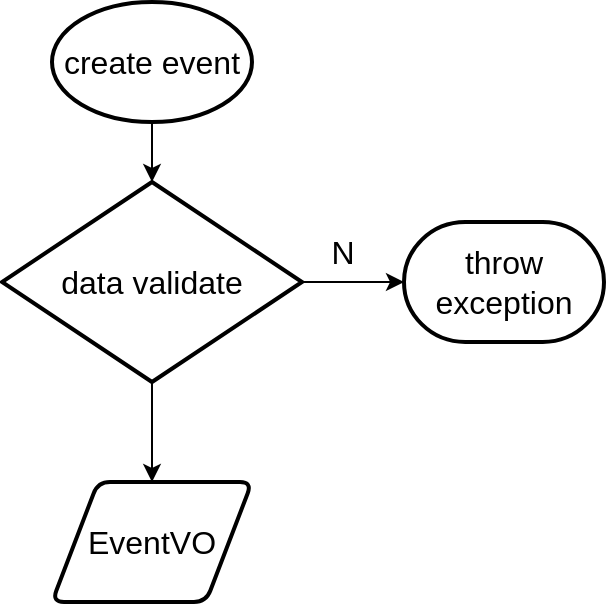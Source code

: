 <mxfile version="20.5.3" type="github">
  <diagram id="C5RBs43oDa-KdzZeNtuy" name="Page-1">
    <mxGraphModel dx="946" dy="613" grid="1" gridSize="10" guides="1" tooltips="1" connect="1" arrows="1" fold="1" page="1" pageScale="1" pageWidth="827" pageHeight="1169" math="0" shadow="0">
      <root>
        <mxCell id="WIyWlLk6GJQsqaUBKTNV-0" />
        <mxCell id="WIyWlLk6GJQsqaUBKTNV-1" parent="WIyWlLk6GJQsqaUBKTNV-0" />
        <mxCell id="9KIrp4HpUsfoCS3ftsVx-5" style="edgeStyle=orthogonalEdgeStyle;rounded=0;orthogonalLoop=1;jettySize=auto;html=1;entryX=0.5;entryY=0;entryDx=0;entryDy=0;entryPerimeter=0;" edge="1" parent="WIyWlLk6GJQsqaUBKTNV-1" source="9KIrp4HpUsfoCS3ftsVx-0" target="9KIrp4HpUsfoCS3ftsVx-2">
          <mxGeometry relative="1" as="geometry" />
        </mxCell>
        <mxCell id="9KIrp4HpUsfoCS3ftsVx-0" value="create event" style="strokeWidth=2;html=1;shape=mxgraph.flowchart.start_1;whiteSpace=wrap;fontSize=16;" vertex="1" parent="WIyWlLk6GJQsqaUBKTNV-1">
          <mxGeometry x="364" y="40" width="100" height="60" as="geometry" />
        </mxCell>
        <mxCell id="9KIrp4HpUsfoCS3ftsVx-1" style="edgeStyle=orthogonalEdgeStyle;rounded=0;orthogonalLoop=1;jettySize=auto;html=1;entryX=0;entryY=0.5;entryDx=0;entryDy=0;entryPerimeter=0;" edge="1" parent="WIyWlLk6GJQsqaUBKTNV-1" source="9KIrp4HpUsfoCS3ftsVx-2" target="9KIrp4HpUsfoCS3ftsVx-4">
          <mxGeometry relative="1" as="geometry">
            <mxPoint x="615" y="260" as="targetPoint" />
          </mxGeometry>
        </mxCell>
        <mxCell id="9KIrp4HpUsfoCS3ftsVx-7" style="rounded=0;orthogonalLoop=1;jettySize=auto;html=1;entryX=0.5;entryY=0;entryDx=0;entryDy=0;fontSize=16;" edge="1" parent="WIyWlLk6GJQsqaUBKTNV-1" source="9KIrp4HpUsfoCS3ftsVx-2" target="9KIrp4HpUsfoCS3ftsVx-8">
          <mxGeometry relative="1" as="geometry">
            <mxPoint x="414" y="280" as="targetPoint" />
          </mxGeometry>
        </mxCell>
        <mxCell id="9KIrp4HpUsfoCS3ftsVx-2" value="data validate" style="strokeWidth=2;html=1;shape=mxgraph.flowchart.decision;whiteSpace=wrap;fontSize=16;" vertex="1" parent="WIyWlLk6GJQsqaUBKTNV-1">
          <mxGeometry x="339" y="130" width="150" height="100" as="geometry" />
        </mxCell>
        <mxCell id="9KIrp4HpUsfoCS3ftsVx-3" value="N" style="text;html=1;align=center;verticalAlign=middle;resizable=0;points=[];autosize=1;strokeColor=none;fillColor=none;fontSize=16;" vertex="1" parent="WIyWlLk6GJQsqaUBKTNV-1">
          <mxGeometry x="489" y="150" width="40" height="30" as="geometry" />
        </mxCell>
        <mxCell id="9KIrp4HpUsfoCS3ftsVx-4" value="throw exception" style="strokeWidth=2;html=1;shape=mxgraph.flowchart.terminator;whiteSpace=wrap;fontSize=16;" vertex="1" parent="WIyWlLk6GJQsqaUBKTNV-1">
          <mxGeometry x="540" y="150" width="100" height="60" as="geometry" />
        </mxCell>
        <mxCell id="9KIrp4HpUsfoCS3ftsVx-8" value="EventVO" style="shape=parallelogram;html=1;strokeWidth=2;perimeter=parallelogramPerimeter;whiteSpace=wrap;rounded=1;arcSize=12;size=0.23;fontSize=16;" vertex="1" parent="WIyWlLk6GJQsqaUBKTNV-1">
          <mxGeometry x="364" y="280" width="100" height="60" as="geometry" />
        </mxCell>
      </root>
    </mxGraphModel>
  </diagram>
</mxfile>
